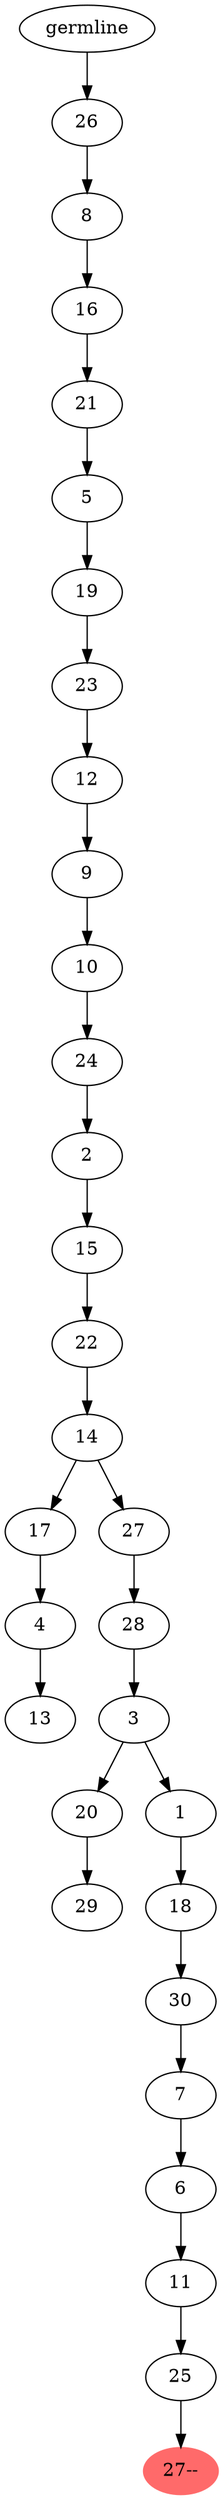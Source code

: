 digraph phylogeny {
	"31" [label="germline"];
	"31" -> "30";
	"30" [label="26"];
	"30" -> "29";
	"29" [label="8"];
	"29" -> "28";
	"28" [label="16"];
	"28" -> "27";
	"27" [label="21"];
	"27" -> "26";
	"26" [label="5"];
	"26" -> "25";
	"25" [label="19"];
	"25" -> "24";
	"24" [label="23"];
	"24" -> "23";
	"23" [label="12"];
	"23" -> "22";
	"22" [label="9"];
	"22" -> "21";
	"21" [label="10"];
	"21" -> "20";
	"20" [label="24"];
	"20" -> "19";
	"19" [label="2"];
	"19" -> "18";
	"18" [label="15"];
	"18" -> "17";
	"17" [label="22"];
	"17" -> "16";
	"16" [label="14"];
	"16" -> "2";
	"2" [label="17"];
	"2" -> "1";
	"1" [label="4"];
	"1" -> "0";
	"0" [label="13"];
	"16" -> "15";
	"15" [label="27"];
	"15" -> "14";
	"14" [label="28"];
	"14" -> "13";
	"13" [label="3"];
	"13" -> "4";
	"4" [label="20"];
	"4" -> "3";
	"3" [label="29"];
	"13" -> "12";
	"12" [label="1"];
	"12" -> "11";
	"11" [label="18"];
	"11" -> "10";
	"10" [label="30"];
	"10" -> "9";
	"9" [label="7"];
	"9" -> "8";
	"8" [label="6"];
	"8" -> "7";
	"7" [label="11"];
	"7" -> "6";
	"6" [label="25"];
	"6" -> "5";
	"5" [color=indianred1, style=filled, label="27--"];
}
